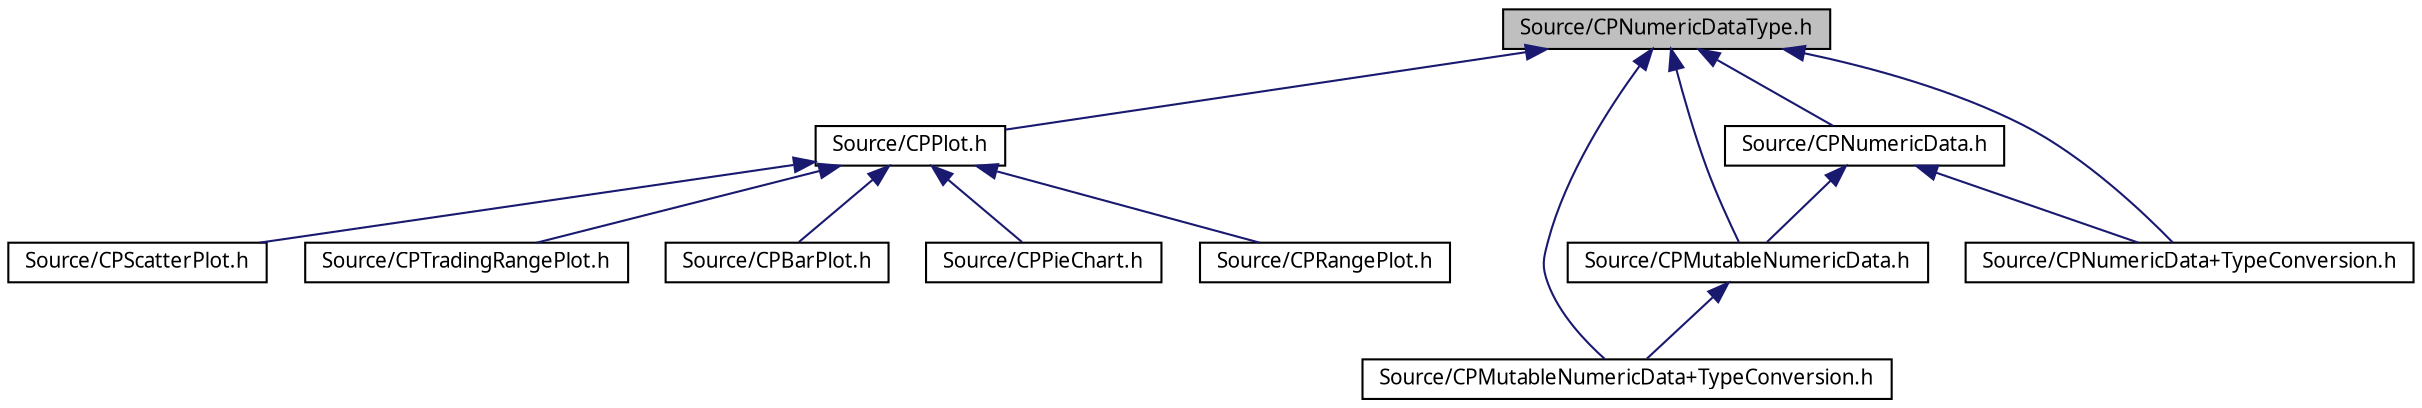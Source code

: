 digraph G
{
  bgcolor="transparent";
  edge [fontname="Lucinda Grande",fontsize="10",labelfontname="Lucinda Grande",labelfontsize="10"];
  node [fontname="Lucinda Grande",fontsize="10",shape=record];
  Node1 [label="Source/CPNumericDataType.h",height=0.2,width=0.4,color="black", fillcolor="grey75", style="filled" fontcolor="black"];
  Node1 -> Node2 [dir=back,color="midnightblue",fontsize="10",style="solid",fontname="Lucinda Grande"];
  Node2 [label="Source/CPPlot.h",height=0.2,width=0.4,color="black",URL="$_c_p_plot_8h.html"];
  Node2 -> Node3 [dir=back,color="midnightblue",fontsize="10",style="solid",fontname="Lucinda Grande"];
  Node3 [label="Source/CPBarPlot.h",height=0.2,width=0.4,color="black",URL="$_c_p_bar_plot_8h.html"];
  Node2 -> Node4 [dir=back,color="midnightblue",fontsize="10",style="solid",fontname="Lucinda Grande"];
  Node4 [label="Source/CPPieChart.h",height=0.2,width=0.4,color="black",URL="$_c_p_pie_chart_8h.html"];
  Node2 -> Node5 [dir=back,color="midnightblue",fontsize="10",style="solid",fontname="Lucinda Grande"];
  Node5 [label="Source/CPRangePlot.h",height=0.2,width=0.4,color="black",URL="$_c_p_range_plot_8h_source.html"];
  Node2 -> Node6 [dir=back,color="midnightblue",fontsize="10",style="solid",fontname="Lucinda Grande"];
  Node6 [label="Source/CPScatterPlot.h",height=0.2,width=0.4,color="black",URL="$_c_p_scatter_plot_8h.html"];
  Node2 -> Node7 [dir=back,color="midnightblue",fontsize="10",style="solid",fontname="Lucinda Grande"];
  Node7 [label="Source/CPTradingRangePlot.h",height=0.2,width=0.4,color="black",URL="$_c_p_trading_range_plot_8h.html"];
  Node1 -> Node8 [dir=back,color="midnightblue",fontsize="10",style="solid",fontname="Lucinda Grande"];
  Node8 [label="Source/CPMutableNumericData.h",height=0.2,width=0.4,color="black",URL="$_c_p_mutable_numeric_data_8h_source.html"];
  Node8 -> Node9 [dir=back,color="midnightblue",fontsize="10",style="solid",fontname="Lucinda Grande"];
  Node9 [label="Source/CPMutableNumericData+TypeConversion.h",height=0.2,width=0.4,color="black",URL="$_c_p_mutable_numeric_data_09_type_conversion_8h_source.html"];
  Node1 -> Node10 [dir=back,color="midnightblue",fontsize="10",style="solid",fontname="Lucinda Grande"];
  Node10 [label="Source/CPNumericData.h",height=0.2,width=0.4,color="black",URL="$_c_p_numeric_data_8h_source.html"];
  Node10 -> Node8 [dir=back,color="midnightblue",fontsize="10",style="solid",fontname="Lucinda Grande"];
  Node10 -> Node11 [dir=back,color="midnightblue",fontsize="10",style="solid",fontname="Lucinda Grande"];
  Node11 [label="Source/CPNumericData+TypeConversion.h",height=0.2,width=0.4,color="black",URL="$_c_p_numeric_data_09_type_conversion_8h_source.html"];
  Node1 -> Node9 [dir=back,color="midnightblue",fontsize="10",style="solid",fontname="Lucinda Grande"];
  Node1 -> Node11 [dir=back,color="midnightblue",fontsize="10",style="solid",fontname="Lucinda Grande"];
}

